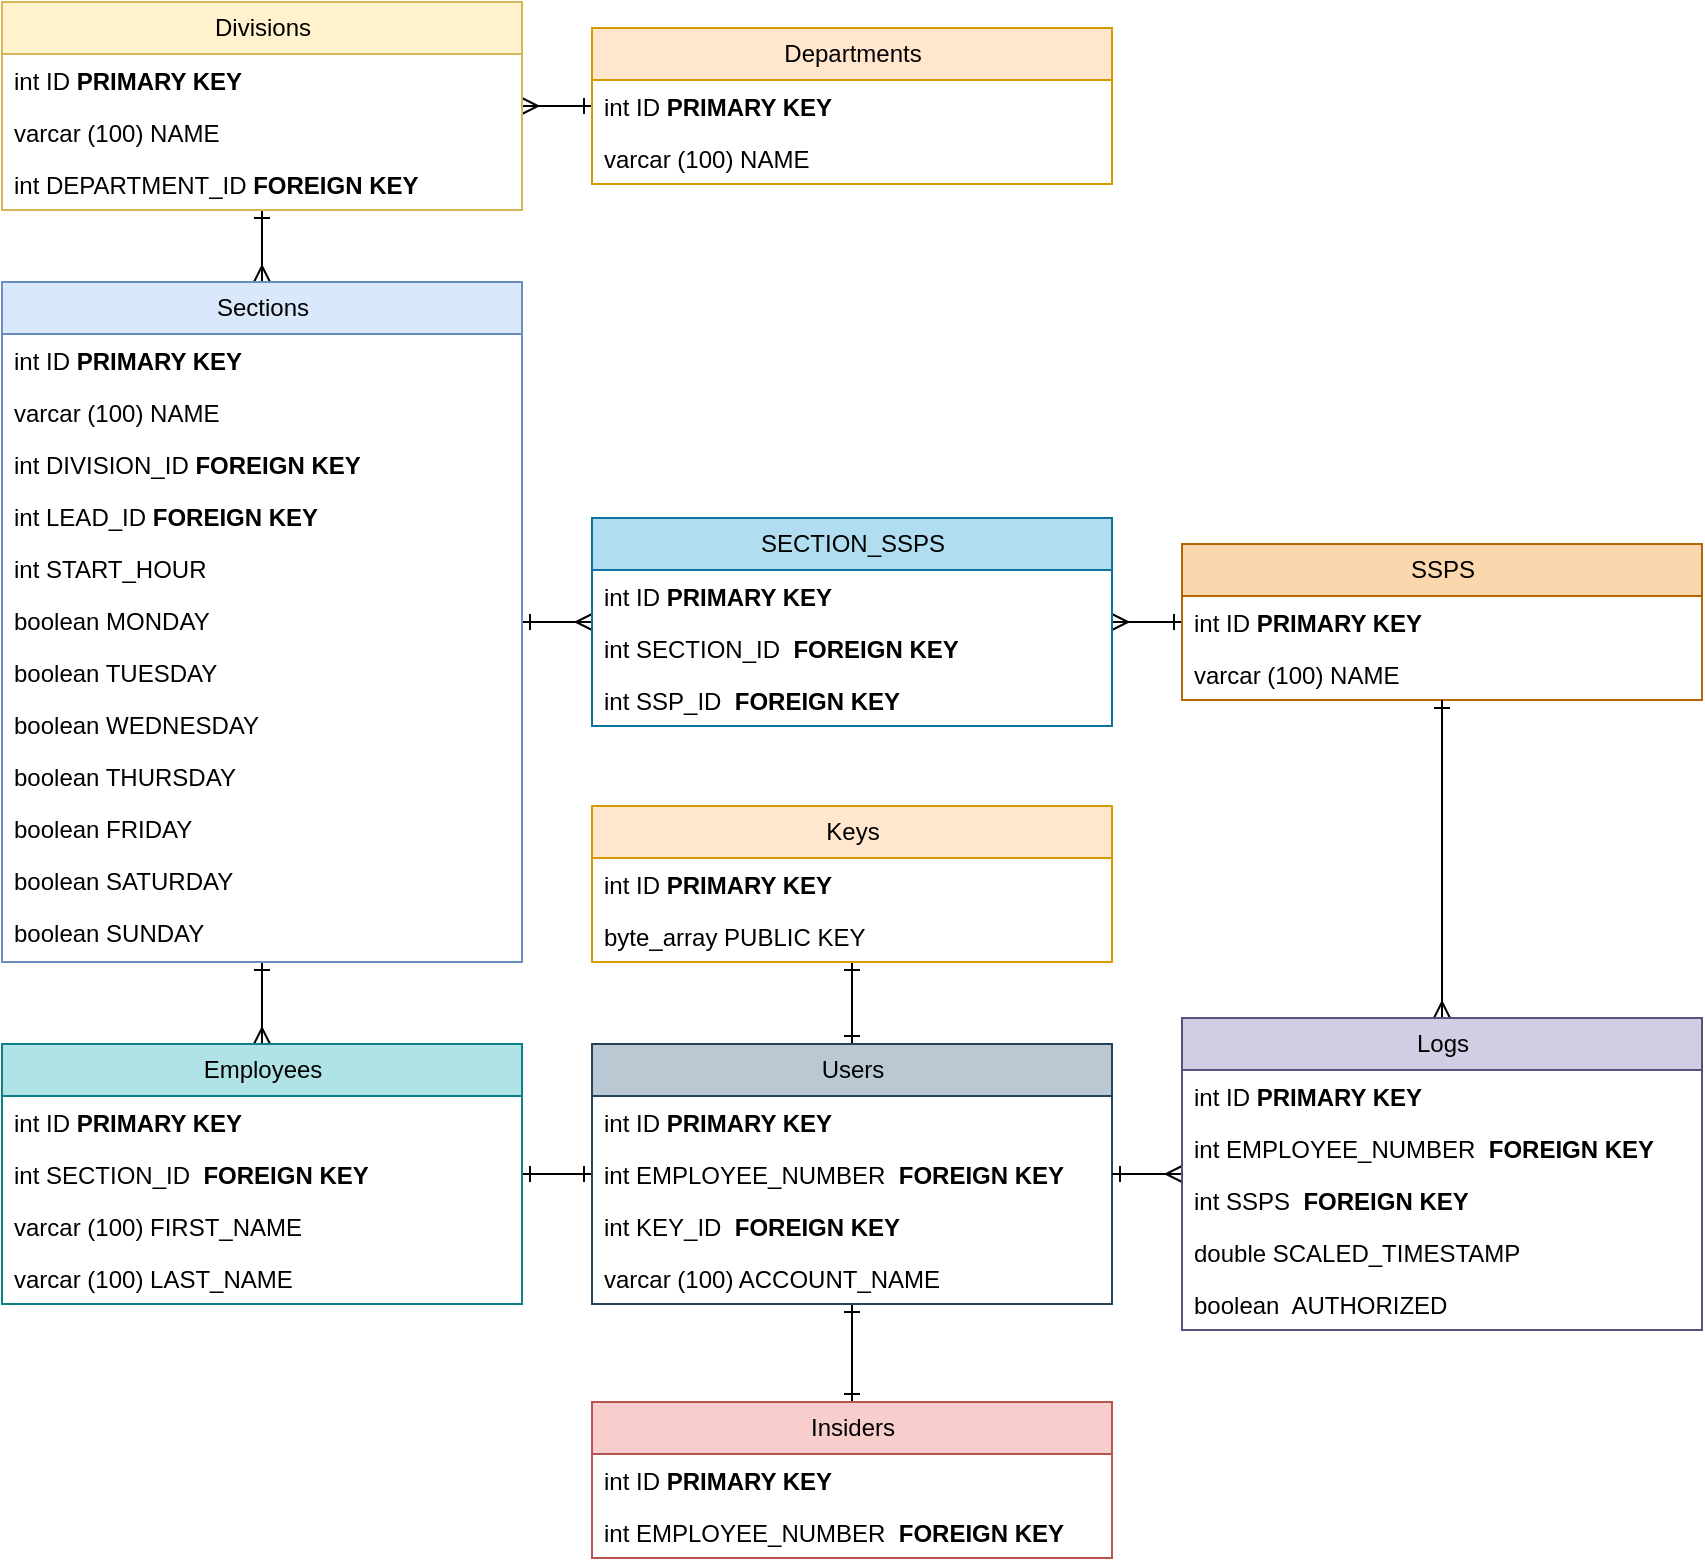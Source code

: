 <mxfile version="26.0.2">
  <diagram name="Page-1" id="Tt0VTNicZIuCcAiAK5RQ">
    <mxGraphModel dx="838" dy="772" grid="1" gridSize="10" guides="1" tooltips="1" connect="1" arrows="1" fold="1" page="1" pageScale="1" pageWidth="850" pageHeight="1100" math="0" shadow="0">
      <root>
        <mxCell id="0" />
        <mxCell id="1" parent="0" />
        <mxCell id="mdiExh4OUoVhqkoO6KxK-79" style="edgeStyle=orthogonalEdgeStyle;rounded=0;orthogonalLoop=1;jettySize=auto;html=1;entryX=0.5;entryY=0;entryDx=0;entryDy=0;startArrow=ERone;startFill=0;endArrow=ERone;endFill=0;" edge="1" parent="1" source="mdiExh4OUoVhqkoO6KxK-1" target="mdiExh4OUoVhqkoO6KxK-42">
          <mxGeometry relative="1" as="geometry" />
        </mxCell>
        <mxCell id="mdiExh4OUoVhqkoO6KxK-1" value="Keys" style="swimlane;fontStyle=0;childLayout=stackLayout;horizontal=1;startSize=26;fillColor=#ffe6cc;horizontalStack=0;resizeParent=1;resizeParentMax=0;resizeLast=0;collapsible=1;marginBottom=0;html=1;strokeColor=#d79b00;" vertex="1" parent="1">
          <mxGeometry x="295" y="762" width="260" height="78" as="geometry" />
        </mxCell>
        <mxCell id="mdiExh4OUoVhqkoO6KxK-3" value="int ID&amp;nbsp;&lt;b&gt;PRIMARY KEY&lt;/b&gt;" style="text;strokeColor=none;fillColor=none;align=left;verticalAlign=top;spacingLeft=4;spacingRight=4;overflow=hidden;rotatable=0;points=[[0,0.5],[1,0.5]];portConstraint=eastwest;whiteSpace=wrap;html=1;" vertex="1" parent="mdiExh4OUoVhqkoO6KxK-1">
          <mxGeometry y="26" width="260" height="26" as="geometry" />
        </mxCell>
        <mxCell id="mdiExh4OUoVhqkoO6KxK-4" value="byte_array PUBLIC KEY" style="text;strokeColor=none;fillColor=none;align=left;verticalAlign=top;spacingLeft=4;spacingRight=4;overflow=hidden;rotatable=0;points=[[0,0.5],[1,0.5]];portConstraint=eastwest;whiteSpace=wrap;html=1;" vertex="1" parent="mdiExh4OUoVhqkoO6KxK-1">
          <mxGeometry y="52" width="260" height="26" as="geometry" />
        </mxCell>
        <mxCell id="mdiExh4OUoVhqkoO6KxK-70" style="edgeStyle=orthogonalEdgeStyle;rounded=0;orthogonalLoop=1;jettySize=auto;html=1;startArrow=ERone;startFill=0;endArrow=ERmany;endFill=0;" edge="1" parent="1" source="mdiExh4OUoVhqkoO6KxK-9" target="mdiExh4OUoVhqkoO6KxK-18">
          <mxGeometry relative="1" as="geometry" />
        </mxCell>
        <mxCell id="mdiExh4OUoVhqkoO6KxK-9" value="Departments" style="swimlane;fontStyle=0;childLayout=stackLayout;horizontal=1;startSize=26;fillColor=#ffe6cc;horizontalStack=0;resizeParent=1;resizeParentMax=0;resizeLast=0;collapsible=1;marginBottom=0;html=1;strokeColor=#d79b00;" vertex="1" parent="1">
          <mxGeometry x="295" y="373" width="260" height="78" as="geometry" />
        </mxCell>
        <mxCell id="mdiExh4OUoVhqkoO6KxK-10" value="int ID&amp;nbsp;&lt;b&gt;PRIMARY KEY&lt;/b&gt;" style="text;strokeColor=none;fillColor=none;align=left;verticalAlign=top;spacingLeft=4;spacingRight=4;overflow=hidden;rotatable=0;points=[[0,0.5],[1,0.5]];portConstraint=eastwest;whiteSpace=wrap;html=1;" vertex="1" parent="mdiExh4OUoVhqkoO6KxK-9">
          <mxGeometry y="26" width="260" height="26" as="geometry" />
        </mxCell>
        <mxCell id="mdiExh4OUoVhqkoO6KxK-11" value="varcar (100) NAME" style="text;strokeColor=none;fillColor=none;align=left;verticalAlign=top;spacingLeft=4;spacingRight=4;overflow=hidden;rotatable=0;points=[[0,0.5],[1,0.5]];portConstraint=eastwest;whiteSpace=wrap;html=1;" vertex="1" parent="mdiExh4OUoVhqkoO6KxK-9">
          <mxGeometry y="52" width="260" height="26" as="geometry" />
        </mxCell>
        <mxCell id="mdiExh4OUoVhqkoO6KxK-71" style="edgeStyle=orthogonalEdgeStyle;rounded=0;orthogonalLoop=1;jettySize=auto;html=1;startArrow=ERone;startFill=0;endArrow=ERmany;endFill=0;" edge="1" parent="1" source="mdiExh4OUoVhqkoO6KxK-18" target="mdiExh4OUoVhqkoO6KxK-22">
          <mxGeometry relative="1" as="geometry" />
        </mxCell>
        <mxCell id="mdiExh4OUoVhqkoO6KxK-18" value="Divisions" style="swimlane;fontStyle=0;childLayout=stackLayout;horizontal=1;startSize=26;fillColor=#fff2cc;horizontalStack=0;resizeParent=1;resizeParentMax=0;resizeLast=0;collapsible=1;marginBottom=0;html=1;strokeColor=#d6b656;" vertex="1" parent="1">
          <mxGeometry y="360" width="260" height="104" as="geometry" />
        </mxCell>
        <mxCell id="mdiExh4OUoVhqkoO6KxK-19" value="int ID&amp;nbsp;&lt;b&gt;PRIMARY KEY&lt;/b&gt;" style="text;strokeColor=none;fillColor=none;align=left;verticalAlign=top;spacingLeft=4;spacingRight=4;overflow=hidden;rotatable=0;points=[[0,0.5],[1,0.5]];portConstraint=eastwest;whiteSpace=wrap;html=1;" vertex="1" parent="mdiExh4OUoVhqkoO6KxK-18">
          <mxGeometry y="26" width="260" height="26" as="geometry" />
        </mxCell>
        <mxCell id="mdiExh4OUoVhqkoO6KxK-20" value="varcar (100) NAME" style="text;strokeColor=none;fillColor=none;align=left;verticalAlign=top;spacingLeft=4;spacingRight=4;overflow=hidden;rotatable=0;points=[[0,0.5],[1,0.5]];portConstraint=eastwest;whiteSpace=wrap;html=1;" vertex="1" parent="mdiExh4OUoVhqkoO6KxK-18">
          <mxGeometry y="52" width="260" height="26" as="geometry" />
        </mxCell>
        <mxCell id="mdiExh4OUoVhqkoO6KxK-21" value="int DEPARTMENT_ID &lt;b&gt;FOREIGN KEY&lt;/b&gt;" style="text;strokeColor=none;fillColor=none;align=left;verticalAlign=top;spacingLeft=4;spacingRight=4;overflow=hidden;rotatable=0;points=[[0,0.5],[1,0.5]];portConstraint=eastwest;whiteSpace=wrap;html=1;" vertex="1" parent="mdiExh4OUoVhqkoO6KxK-18">
          <mxGeometry y="78" width="260" height="26" as="geometry" />
        </mxCell>
        <mxCell id="mdiExh4OUoVhqkoO6KxK-72" style="edgeStyle=orthogonalEdgeStyle;rounded=0;orthogonalLoop=1;jettySize=auto;html=1;startArrow=ERone;startFill=0;endArrow=ERmany;endFill=0;" edge="1" parent="1" source="mdiExh4OUoVhqkoO6KxK-22" target="mdiExh4OUoVhqkoO6KxK-35">
          <mxGeometry relative="1" as="geometry" />
        </mxCell>
        <mxCell id="mdiExh4OUoVhqkoO6KxK-74" style="edgeStyle=orthogonalEdgeStyle;rounded=0;orthogonalLoop=1;jettySize=auto;html=1;startArrow=ERone;startFill=0;endArrow=ERmany;endFill=0;" edge="1" parent="1" source="mdiExh4OUoVhqkoO6KxK-22" target="mdiExh4OUoVhqkoO6KxK-54">
          <mxGeometry relative="1" as="geometry" />
        </mxCell>
        <mxCell id="mdiExh4OUoVhqkoO6KxK-22" value="Sections" style="swimlane;fontStyle=0;childLayout=stackLayout;horizontal=1;startSize=26;fillColor=#dae8fc;horizontalStack=0;resizeParent=1;resizeParentMax=0;resizeLast=0;collapsible=1;marginBottom=0;html=1;strokeColor=#6c8ebf;" vertex="1" parent="1">
          <mxGeometry y="500" width="260" height="340" as="geometry" />
        </mxCell>
        <mxCell id="mdiExh4OUoVhqkoO6KxK-23" value="int ID&amp;nbsp;&lt;b&gt;PRIMARY KEY&lt;/b&gt;" style="text;strokeColor=none;fillColor=none;align=left;verticalAlign=top;spacingLeft=4;spacingRight=4;overflow=hidden;rotatable=0;points=[[0,0.5],[1,0.5]];portConstraint=eastwest;whiteSpace=wrap;html=1;" vertex="1" parent="mdiExh4OUoVhqkoO6KxK-22">
          <mxGeometry y="26" width="260" height="26" as="geometry" />
        </mxCell>
        <mxCell id="mdiExh4OUoVhqkoO6KxK-24" value="varcar (100) NAME" style="text;strokeColor=none;fillColor=none;align=left;verticalAlign=top;spacingLeft=4;spacingRight=4;overflow=hidden;rotatable=0;points=[[0,0.5],[1,0.5]];portConstraint=eastwest;whiteSpace=wrap;html=1;" vertex="1" parent="mdiExh4OUoVhqkoO6KxK-22">
          <mxGeometry y="52" width="260" height="26" as="geometry" />
        </mxCell>
        <mxCell id="mdiExh4OUoVhqkoO6KxK-25" value="int DIVISION_ID&amp;nbsp;&lt;b&gt;FOREIGN KEY&lt;/b&gt;" style="text;strokeColor=none;fillColor=none;align=left;verticalAlign=top;spacingLeft=4;spacingRight=4;overflow=hidden;rotatable=0;points=[[0,0.5],[1,0.5]];portConstraint=eastwest;whiteSpace=wrap;html=1;" vertex="1" parent="mdiExh4OUoVhqkoO6KxK-22">
          <mxGeometry y="78" width="260" height="26" as="geometry" />
        </mxCell>
        <mxCell id="mdiExh4OUoVhqkoO6KxK-26" value="int LEAD_ID&amp;nbsp;&lt;b&gt;FOREIGN KEY&lt;/b&gt;" style="text;strokeColor=none;fillColor=none;align=left;verticalAlign=top;spacingLeft=4;spacingRight=4;overflow=hidden;rotatable=0;points=[[0,0.5],[1,0.5]];portConstraint=eastwest;whiteSpace=wrap;html=1;" vertex="1" parent="mdiExh4OUoVhqkoO6KxK-22">
          <mxGeometry y="104" width="260" height="26" as="geometry" />
        </mxCell>
        <mxCell id="mdiExh4OUoVhqkoO6KxK-27" value="int START_HOUR" style="text;strokeColor=none;fillColor=none;align=left;verticalAlign=top;spacingLeft=4;spacingRight=4;overflow=hidden;rotatable=0;points=[[0,0.5],[1,0.5]];portConstraint=eastwest;whiteSpace=wrap;html=1;" vertex="1" parent="mdiExh4OUoVhqkoO6KxK-22">
          <mxGeometry y="130" width="260" height="26" as="geometry" />
        </mxCell>
        <mxCell id="mdiExh4OUoVhqkoO6KxK-28" value="boolean MONDAY" style="text;strokeColor=none;fillColor=none;align=left;verticalAlign=top;spacingLeft=4;spacingRight=4;overflow=hidden;rotatable=0;points=[[0,0.5],[1,0.5]];portConstraint=eastwest;whiteSpace=wrap;html=1;" vertex="1" parent="mdiExh4OUoVhqkoO6KxK-22">
          <mxGeometry y="156" width="260" height="26" as="geometry" />
        </mxCell>
        <mxCell id="mdiExh4OUoVhqkoO6KxK-29" value="boolean TUESDAY" style="text;strokeColor=none;fillColor=none;align=left;verticalAlign=top;spacingLeft=4;spacingRight=4;overflow=hidden;rotatable=0;points=[[0,0.5],[1,0.5]];portConstraint=eastwest;whiteSpace=wrap;html=1;" vertex="1" parent="mdiExh4OUoVhqkoO6KxK-22">
          <mxGeometry y="182" width="260" height="26" as="geometry" />
        </mxCell>
        <mxCell id="mdiExh4OUoVhqkoO6KxK-30" value="boolean WEDNESDAY" style="text;strokeColor=none;fillColor=none;align=left;verticalAlign=top;spacingLeft=4;spacingRight=4;overflow=hidden;rotatable=0;points=[[0,0.5],[1,0.5]];portConstraint=eastwest;whiteSpace=wrap;html=1;" vertex="1" parent="mdiExh4OUoVhqkoO6KxK-22">
          <mxGeometry y="208" width="260" height="26" as="geometry" />
        </mxCell>
        <mxCell id="mdiExh4OUoVhqkoO6KxK-31" value="boolean THURSDAY" style="text;strokeColor=none;fillColor=none;align=left;verticalAlign=top;spacingLeft=4;spacingRight=4;overflow=hidden;rotatable=0;points=[[0,0.5],[1,0.5]];portConstraint=eastwest;whiteSpace=wrap;html=1;" vertex="1" parent="mdiExh4OUoVhqkoO6KxK-22">
          <mxGeometry y="234" width="260" height="26" as="geometry" />
        </mxCell>
        <mxCell id="mdiExh4OUoVhqkoO6KxK-32" value="boolean FRIDAY" style="text;strokeColor=none;fillColor=none;align=left;verticalAlign=top;spacingLeft=4;spacingRight=4;overflow=hidden;rotatable=0;points=[[0,0.5],[1,0.5]];portConstraint=eastwest;whiteSpace=wrap;html=1;" vertex="1" parent="mdiExh4OUoVhqkoO6KxK-22">
          <mxGeometry y="260" width="260" height="26" as="geometry" />
        </mxCell>
        <mxCell id="mdiExh4OUoVhqkoO6KxK-33" value="boolean SATURDAY" style="text;strokeColor=none;fillColor=none;align=left;verticalAlign=top;spacingLeft=4;spacingRight=4;overflow=hidden;rotatable=0;points=[[0,0.5],[1,0.5]];portConstraint=eastwest;whiteSpace=wrap;html=1;" vertex="1" parent="mdiExh4OUoVhqkoO6KxK-22">
          <mxGeometry y="286" width="260" height="26" as="geometry" />
        </mxCell>
        <mxCell id="mdiExh4OUoVhqkoO6KxK-34" value="boolean SUNDAY" style="text;strokeColor=none;fillColor=none;align=left;verticalAlign=top;spacingLeft=4;spacingRight=4;overflow=hidden;rotatable=0;points=[[0,0.5],[1,0.5]];portConstraint=eastwest;whiteSpace=wrap;html=1;" vertex="1" parent="mdiExh4OUoVhqkoO6KxK-22">
          <mxGeometry y="312" width="260" height="28" as="geometry" />
        </mxCell>
        <mxCell id="mdiExh4OUoVhqkoO6KxK-73" style="edgeStyle=orthogonalEdgeStyle;rounded=0;orthogonalLoop=1;jettySize=auto;html=1;entryX=0;entryY=0.5;entryDx=0;entryDy=0;startArrow=ERone;startFill=0;endArrow=ERone;endFill=0;" edge="1" parent="1" source="mdiExh4OUoVhqkoO6KxK-35" target="mdiExh4OUoVhqkoO6KxK-44">
          <mxGeometry relative="1" as="geometry" />
        </mxCell>
        <mxCell id="mdiExh4OUoVhqkoO6KxK-35" value="Employees" style="swimlane;fontStyle=0;childLayout=stackLayout;horizontal=1;startSize=26;fillColor=#b0e3e6;horizontalStack=0;resizeParent=1;resizeParentMax=0;resizeLast=0;collapsible=1;marginBottom=0;html=1;strokeColor=#0e8088;" vertex="1" parent="1">
          <mxGeometry y="881" width="260" height="130" as="geometry" />
        </mxCell>
        <mxCell id="mdiExh4OUoVhqkoO6KxK-36" value="int ID&amp;nbsp;&lt;b&gt;PRIMARY KEY&lt;/b&gt;" style="text;strokeColor=none;fillColor=none;align=left;verticalAlign=top;spacingLeft=4;spacingRight=4;overflow=hidden;rotatable=0;points=[[0,0.5],[1,0.5]];portConstraint=eastwest;whiteSpace=wrap;html=1;" vertex="1" parent="mdiExh4OUoVhqkoO6KxK-35">
          <mxGeometry y="26" width="260" height="26" as="geometry" />
        </mxCell>
        <mxCell id="mdiExh4OUoVhqkoO6KxK-38" value="int SECTION_ID&amp;nbsp;&amp;nbsp;&lt;b&gt;FOREIGN KEY&lt;/b&gt;" style="text;strokeColor=none;fillColor=none;align=left;verticalAlign=top;spacingLeft=4;spacingRight=4;overflow=hidden;rotatable=0;points=[[0,0.5],[1,0.5]];portConstraint=eastwest;whiteSpace=wrap;html=1;" vertex="1" parent="mdiExh4OUoVhqkoO6KxK-35">
          <mxGeometry y="52" width="260" height="26" as="geometry" />
        </mxCell>
        <mxCell id="mdiExh4OUoVhqkoO6KxK-39" value="varcar (100) FIRST_NAME" style="text;strokeColor=none;fillColor=none;align=left;verticalAlign=top;spacingLeft=4;spacingRight=4;overflow=hidden;rotatable=0;points=[[0,0.5],[1,0.5]];portConstraint=eastwest;whiteSpace=wrap;html=1;" vertex="1" parent="mdiExh4OUoVhqkoO6KxK-35">
          <mxGeometry y="78" width="260" height="26" as="geometry" />
        </mxCell>
        <mxCell id="mdiExh4OUoVhqkoO6KxK-40" value="varcar (100) LAST_NAME" style="text;strokeColor=none;fillColor=none;align=left;verticalAlign=top;spacingLeft=4;spacingRight=4;overflow=hidden;rotatable=0;points=[[0,0.5],[1,0.5]];portConstraint=eastwest;whiteSpace=wrap;html=1;" vertex="1" parent="mdiExh4OUoVhqkoO6KxK-35">
          <mxGeometry y="104" width="260" height="26" as="geometry" />
        </mxCell>
        <mxCell id="mdiExh4OUoVhqkoO6KxK-76" style="edgeStyle=orthogonalEdgeStyle;rounded=0;orthogonalLoop=1;jettySize=auto;html=1;startArrow=ERone;startFill=0;endArrow=ERone;endFill=0;" edge="1" parent="1" source="mdiExh4OUoVhqkoO6KxK-42" target="mdiExh4OUoVhqkoO6KxK-65">
          <mxGeometry relative="1" as="geometry" />
        </mxCell>
        <mxCell id="mdiExh4OUoVhqkoO6KxK-42" value="Users" style="swimlane;fontStyle=0;childLayout=stackLayout;horizontal=1;startSize=26;fillColor=#bac8d3;horizontalStack=0;resizeParent=1;resizeParentMax=0;resizeLast=0;collapsible=1;marginBottom=0;html=1;strokeColor=#23445d;" vertex="1" parent="1">
          <mxGeometry x="295" y="881" width="260" height="130" as="geometry" />
        </mxCell>
        <mxCell id="mdiExh4OUoVhqkoO6KxK-43" value="int ID&amp;nbsp;&lt;b&gt;PRIMARY KEY&lt;/b&gt;" style="text;strokeColor=none;fillColor=none;align=left;verticalAlign=top;spacingLeft=4;spacingRight=4;overflow=hidden;rotatable=0;points=[[0,0.5],[1,0.5]];portConstraint=eastwest;whiteSpace=wrap;html=1;" vertex="1" parent="mdiExh4OUoVhqkoO6KxK-42">
          <mxGeometry y="26" width="260" height="26" as="geometry" />
        </mxCell>
        <mxCell id="mdiExh4OUoVhqkoO6KxK-44" value="int EMPLOYEE_NUMBER&amp;nbsp;&amp;nbsp;&lt;b&gt;FOREIGN KEY&lt;/b&gt;" style="text;strokeColor=none;fillColor=none;align=left;verticalAlign=top;spacingLeft=4;spacingRight=4;overflow=hidden;rotatable=0;points=[[0,0.5],[1,0.5]];portConstraint=eastwest;whiteSpace=wrap;html=1;" vertex="1" parent="mdiExh4OUoVhqkoO6KxK-42">
          <mxGeometry y="52" width="260" height="26" as="geometry" />
        </mxCell>
        <mxCell id="mdiExh4OUoVhqkoO6KxK-47" value="int KEY_ID&amp;nbsp;&amp;nbsp;&lt;b&gt;FOREIGN KEY&lt;/b&gt;" style="text;strokeColor=none;fillColor=none;align=left;verticalAlign=top;spacingLeft=4;spacingRight=4;overflow=hidden;rotatable=0;points=[[0,0.5],[1,0.5]];portConstraint=eastwest;whiteSpace=wrap;html=1;" vertex="1" parent="mdiExh4OUoVhqkoO6KxK-42">
          <mxGeometry y="78" width="260" height="26" as="geometry" />
        </mxCell>
        <mxCell id="mdiExh4OUoVhqkoO6KxK-48" value="varcar (100) ACCOUNT_NAME" style="text;strokeColor=none;fillColor=none;align=left;verticalAlign=top;spacingLeft=4;spacingRight=4;overflow=hidden;rotatable=0;points=[[0,0.5],[1,0.5]];portConstraint=eastwest;whiteSpace=wrap;html=1;" vertex="1" parent="mdiExh4OUoVhqkoO6KxK-42">
          <mxGeometry y="104" width="260" height="26" as="geometry" />
        </mxCell>
        <mxCell id="mdiExh4OUoVhqkoO6KxK-75" style="edgeStyle=orthogonalEdgeStyle;rounded=0;orthogonalLoop=1;jettySize=auto;html=1;startArrow=ERone;startFill=0;endArrow=ERmany;endFill=0;" edge="1" parent="1" source="mdiExh4OUoVhqkoO6KxK-49" target="mdiExh4OUoVhqkoO6KxK-54">
          <mxGeometry relative="1" as="geometry" />
        </mxCell>
        <mxCell id="mdiExh4OUoVhqkoO6KxK-49" value="SSPS" style="swimlane;fontStyle=0;childLayout=stackLayout;horizontal=1;startSize=26;fillColor=#fad7ac;horizontalStack=0;resizeParent=1;resizeParentMax=0;resizeLast=0;collapsible=1;marginBottom=0;html=1;strokeColor=#b46504;" vertex="1" parent="1">
          <mxGeometry x="590" y="631" width="260" height="78" as="geometry" />
        </mxCell>
        <mxCell id="mdiExh4OUoVhqkoO6KxK-50" value="int ID&amp;nbsp;&lt;b&gt;PRIMARY KEY&lt;/b&gt;" style="text;strokeColor=none;fillColor=none;align=left;verticalAlign=top;spacingLeft=4;spacingRight=4;overflow=hidden;rotatable=0;points=[[0,0.5],[1,0.5]];portConstraint=eastwest;whiteSpace=wrap;html=1;" vertex="1" parent="mdiExh4OUoVhqkoO6KxK-49">
          <mxGeometry y="26" width="260" height="26" as="geometry" />
        </mxCell>
        <mxCell id="mdiExh4OUoVhqkoO6KxK-53" value="varcar (100) NAME" style="text;strokeColor=none;fillColor=none;align=left;verticalAlign=top;spacingLeft=4;spacingRight=4;overflow=hidden;rotatable=0;points=[[0,0.5],[1,0.5]];portConstraint=eastwest;whiteSpace=wrap;html=1;" vertex="1" parent="mdiExh4OUoVhqkoO6KxK-49">
          <mxGeometry y="52" width="260" height="26" as="geometry" />
        </mxCell>
        <mxCell id="mdiExh4OUoVhqkoO6KxK-54" value="SECTION_SSPS" style="swimlane;fontStyle=0;childLayout=stackLayout;horizontal=1;startSize=26;fillColor=#b1ddf0;horizontalStack=0;resizeParent=1;resizeParentMax=0;resizeLast=0;collapsible=1;marginBottom=0;html=1;strokeColor=#10739e;" vertex="1" parent="1">
          <mxGeometry x="295" y="618" width="260" height="104" as="geometry" />
        </mxCell>
        <mxCell id="mdiExh4OUoVhqkoO6KxK-55" value="int ID&amp;nbsp;&lt;b&gt;PRIMARY KEY&lt;/b&gt;" style="text;strokeColor=none;fillColor=none;align=left;verticalAlign=top;spacingLeft=4;spacingRight=4;overflow=hidden;rotatable=0;points=[[0,0.5],[1,0.5]];portConstraint=eastwest;whiteSpace=wrap;html=1;" vertex="1" parent="mdiExh4OUoVhqkoO6KxK-54">
          <mxGeometry y="26" width="260" height="26" as="geometry" />
        </mxCell>
        <mxCell id="mdiExh4OUoVhqkoO6KxK-56" value="int SECTION_ID&amp;nbsp;&amp;nbsp;&lt;b&gt;FOREIGN KEY&lt;/b&gt;" style="text;strokeColor=none;fillColor=none;align=left;verticalAlign=top;spacingLeft=4;spacingRight=4;overflow=hidden;rotatable=0;points=[[0,0.5],[1,0.5]];portConstraint=eastwest;whiteSpace=wrap;html=1;" vertex="1" parent="mdiExh4OUoVhqkoO6KxK-54">
          <mxGeometry y="52" width="260" height="26" as="geometry" />
        </mxCell>
        <mxCell id="mdiExh4OUoVhqkoO6KxK-57" value="int SSP_ID&amp;nbsp;&amp;nbsp;&lt;b&gt;FOREIGN KEY&lt;/b&gt;" style="text;strokeColor=none;fillColor=none;align=left;verticalAlign=top;spacingLeft=4;spacingRight=4;overflow=hidden;rotatable=0;points=[[0,0.5],[1,0.5]];portConstraint=eastwest;whiteSpace=wrap;html=1;" vertex="1" parent="mdiExh4OUoVhqkoO6KxK-54">
          <mxGeometry y="78" width="260" height="26" as="geometry" />
        </mxCell>
        <mxCell id="mdiExh4OUoVhqkoO6KxK-77" style="edgeStyle=orthogonalEdgeStyle;rounded=0;orthogonalLoop=1;jettySize=auto;html=1;startArrow=ERmany;startFill=0;endArrow=ERone;endFill=0;" edge="1" parent="1" source="mdiExh4OUoVhqkoO6KxK-59" target="mdiExh4OUoVhqkoO6KxK-49">
          <mxGeometry relative="1" as="geometry" />
        </mxCell>
        <mxCell id="mdiExh4OUoVhqkoO6KxK-78" style="edgeStyle=orthogonalEdgeStyle;rounded=0;orthogonalLoop=1;jettySize=auto;html=1;startArrow=ERmany;startFill=0;endArrow=ERone;endFill=0;" edge="1" parent="1" source="mdiExh4OUoVhqkoO6KxK-59" target="mdiExh4OUoVhqkoO6KxK-42">
          <mxGeometry relative="1" as="geometry" />
        </mxCell>
        <mxCell id="mdiExh4OUoVhqkoO6KxK-59" value="Logs" style="swimlane;fontStyle=0;childLayout=stackLayout;horizontal=1;startSize=26;fillColor=#d0cee2;horizontalStack=0;resizeParent=1;resizeParentMax=0;resizeLast=0;collapsible=1;marginBottom=0;html=1;strokeColor=#56517e;" vertex="1" parent="1">
          <mxGeometry x="590" y="868" width="260" height="156" as="geometry" />
        </mxCell>
        <mxCell id="mdiExh4OUoVhqkoO6KxK-60" value="int ID&amp;nbsp;&lt;b&gt;PRIMARY KEY&lt;/b&gt;" style="text;strokeColor=none;fillColor=none;align=left;verticalAlign=top;spacingLeft=4;spacingRight=4;overflow=hidden;rotatable=0;points=[[0,0.5],[1,0.5]];portConstraint=eastwest;whiteSpace=wrap;html=1;" vertex="1" parent="mdiExh4OUoVhqkoO6KxK-59">
          <mxGeometry y="26" width="260" height="26" as="geometry" />
        </mxCell>
        <mxCell id="mdiExh4OUoVhqkoO6KxK-61" value="int EMPLOYEE_NUMBER&amp;nbsp;&amp;nbsp;&lt;b&gt;FOREIGN KEY&lt;/b&gt;" style="text;strokeColor=none;fillColor=none;align=left;verticalAlign=top;spacingLeft=4;spacingRight=4;overflow=hidden;rotatable=0;points=[[0,0.5],[1,0.5]];portConstraint=eastwest;whiteSpace=wrap;html=1;" vertex="1" parent="mdiExh4OUoVhqkoO6KxK-59">
          <mxGeometry y="52" width="260" height="26" as="geometry" />
        </mxCell>
        <mxCell id="mdiExh4OUoVhqkoO6KxK-62" value="int SSPS&amp;nbsp;&amp;nbsp;&lt;b&gt;FOREIGN KEY&lt;/b&gt;" style="text;strokeColor=none;fillColor=none;align=left;verticalAlign=top;spacingLeft=4;spacingRight=4;overflow=hidden;rotatable=0;points=[[0,0.5],[1,0.5]];portConstraint=eastwest;whiteSpace=wrap;html=1;" vertex="1" parent="mdiExh4OUoVhqkoO6KxK-59">
          <mxGeometry y="78" width="260" height="26" as="geometry" />
        </mxCell>
        <mxCell id="mdiExh4OUoVhqkoO6KxK-63" value="double SCALED_TIMESTAMP" style="text;strokeColor=none;fillColor=none;align=left;verticalAlign=top;spacingLeft=4;spacingRight=4;overflow=hidden;rotatable=0;points=[[0,0.5],[1,0.5]];portConstraint=eastwest;whiteSpace=wrap;html=1;" vertex="1" parent="mdiExh4OUoVhqkoO6KxK-59">
          <mxGeometry y="104" width="260" height="26" as="geometry" />
        </mxCell>
        <mxCell id="mdiExh4OUoVhqkoO6KxK-64" value="boolean&amp;nbsp; AUTHORIZED" style="text;strokeColor=none;fillColor=none;align=left;verticalAlign=top;spacingLeft=4;spacingRight=4;overflow=hidden;rotatable=0;points=[[0,0.5],[1,0.5]];portConstraint=eastwest;whiteSpace=wrap;html=1;" vertex="1" parent="mdiExh4OUoVhqkoO6KxK-59">
          <mxGeometry y="130" width="260" height="26" as="geometry" />
        </mxCell>
        <mxCell id="mdiExh4OUoVhqkoO6KxK-65" value="Insiders" style="swimlane;fontStyle=0;childLayout=stackLayout;horizontal=1;startSize=26;fillColor=#f8cecc;horizontalStack=0;resizeParent=1;resizeParentMax=0;resizeLast=0;collapsible=1;marginBottom=0;html=1;strokeColor=#b85450;" vertex="1" parent="1">
          <mxGeometry x="295" y="1060" width="260" height="78" as="geometry" />
        </mxCell>
        <mxCell id="mdiExh4OUoVhqkoO6KxK-66" value="int ID&amp;nbsp;&lt;b&gt;PRIMARY KEY&lt;/b&gt;" style="text;strokeColor=none;fillColor=none;align=left;verticalAlign=top;spacingLeft=4;spacingRight=4;overflow=hidden;rotatable=0;points=[[0,0.5],[1,0.5]];portConstraint=eastwest;whiteSpace=wrap;html=1;" vertex="1" parent="mdiExh4OUoVhqkoO6KxK-65">
          <mxGeometry y="26" width="260" height="26" as="geometry" />
        </mxCell>
        <mxCell id="mdiExh4OUoVhqkoO6KxK-67" value="int EMPLOYEE_NUMBER&amp;nbsp;&amp;nbsp;&lt;b&gt;FOREIGN KEY&lt;/b&gt;" style="text;strokeColor=none;fillColor=none;align=left;verticalAlign=top;spacingLeft=4;spacingRight=4;overflow=hidden;rotatable=0;points=[[0,0.5],[1,0.5]];portConstraint=eastwest;whiteSpace=wrap;html=1;" vertex="1" parent="mdiExh4OUoVhqkoO6KxK-65">
          <mxGeometry y="52" width="260" height="26" as="geometry" />
        </mxCell>
      </root>
    </mxGraphModel>
  </diagram>
</mxfile>
